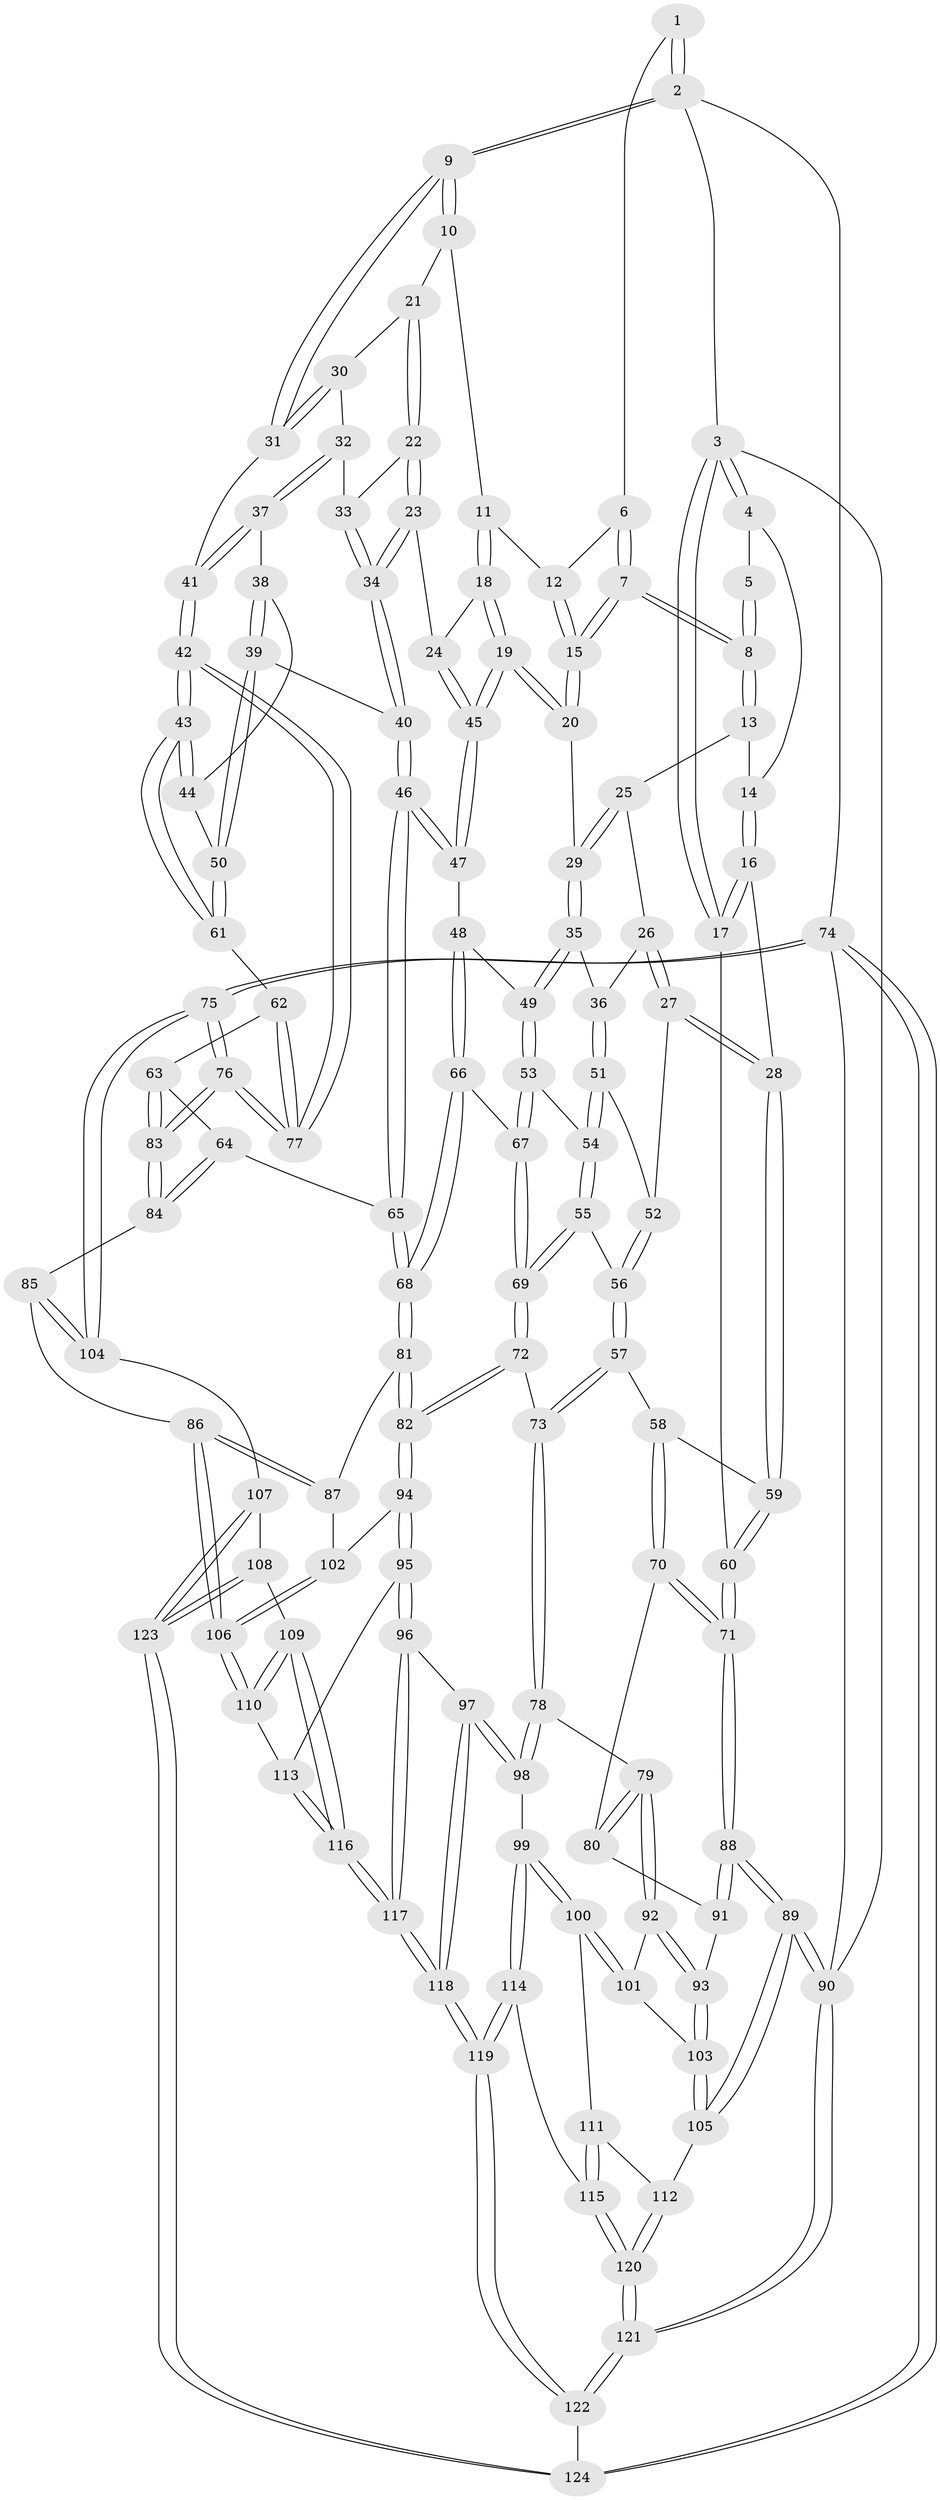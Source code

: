 // coarse degree distribution, {4: 0.4383561643835616, 6: 0.0684931506849315, 3: 0.0821917808219178, 5: 0.410958904109589}
// Generated by graph-tools (version 1.1) at 2025/52/02/27/25 19:52:37]
// undirected, 124 vertices, 307 edges
graph export_dot {
graph [start="1"]
  node [color=gray90,style=filled];
  1 [pos="+0.7678876949813833+0"];
  2 [pos="+1+0"];
  3 [pos="+0+0"];
  4 [pos="+0.24402881592523268+0"];
  5 [pos="+0.5245201651125988+0"];
  6 [pos="+0.7599676694977743+0"];
  7 [pos="+0.5401774681751242+0.11728457179399458"];
  8 [pos="+0.534635032496175+0.11066296728587208"];
  9 [pos="+1+0"];
  10 [pos="+0.8134417534926953+0.108366905457561"];
  11 [pos="+0.7691386923066971+0.0953677456269542"];
  12 [pos="+0.737224816299924+0.05497304669824558"];
  13 [pos="+0.2954261198620955+0.028492350219402215"];
  14 [pos="+0.27557021973299306+0"];
  15 [pos="+0.5565249814489184+0.14277426437252103"];
  16 [pos="+0.04714385082819784+0.2150414701833103"];
  17 [pos="+0+0.12619257153114308"];
  18 [pos="+0.7480784871694698+0.20270779323314628"];
  19 [pos="+0.5535053748348425+0.2120696588091332"];
  20 [pos="+0.5528857204512493+0.21127741460063076"];
  21 [pos="+0.8771827108910134+0.153552922967903"];
  22 [pos="+0.8760438378257499+0.16796252748875293"];
  23 [pos="+0.7835503596484108+0.27100826958717184"];
  24 [pos="+0.7794032940146679+0.26825266390124997"];
  25 [pos="+0.30305776014894+0.08191886849171914"];
  26 [pos="+0.28685114886655516+0.22480056318494393"];
  27 [pos="+0.13278387449300005+0.2854300424884632"];
  28 [pos="+0.11695667573982335+0.28616619426985906"];
  29 [pos="+0.4565228249866876+0.2415524524147881"];
  30 [pos="+0.9986202681557874+0.10599345000266372"];
  31 [pos="+1+0"];
  32 [pos="+0.9427446218402579+0.25713663805232195"];
  33 [pos="+0.9105030964131645+0.24171873021902934"];
  34 [pos="+0.8056807517998554+0.30449285803741727"];
  35 [pos="+0.4154565485007051+0.27312478613091706"];
  36 [pos="+0.3589998945107542+0.29500090501119497"];
  37 [pos="+0.953076374473282+0.2704459196326376"];
  38 [pos="+0.9449681082359298+0.29668126369593595"];
  39 [pos="+0.8670161549598285+0.36046546667806195"];
  40 [pos="+0.8093124370251682+0.32033622949993373"];
  41 [pos="+1+0.2468613774522013"];
  42 [pos="+1+0.4725137679899977"];
  43 [pos="+1+0.4407406066906794"];
  44 [pos="+0.9764429038968915+0.34836130346128685"];
  45 [pos="+0.5966631395437053+0.314376406351439"];
  46 [pos="+0.684129878030421+0.45635130537561697"];
  47 [pos="+0.5977061782978789+0.3415456743551658"];
  48 [pos="+0.5356282088169885+0.38183982810091044"];
  49 [pos="+0.47608217642101547+0.39472890204867345"];
  50 [pos="+0.8747459109993545+0.3771435922226534"];
  51 [pos="+0.3579343418831364+0.2983910341781"];
  52 [pos="+0.2663977221238939+0.3572667279913101"];
  53 [pos="+0.4507817839844928+0.41453891857667147"];
  54 [pos="+0.37741278471817297+0.4079139131518124"];
  55 [pos="+0.3508763225327822+0.4431870598263664"];
  56 [pos="+0.26724926117811537+0.4676805527397279"];
  57 [pos="+0.25754950188382314+0.4768599224148423"];
  58 [pos="+0.12112371619920692+0.4204552853335935"];
  59 [pos="+0.11626589015136736+0.3816425338703351"];
  60 [pos="+0+0.4241181889863759"];
  61 [pos="+0.8956045063380689+0.44181521791338546"];
  62 [pos="+0.8609867014322342+0.4873277082185583"];
  63 [pos="+0.8201643948194839+0.5241064454898003"];
  64 [pos="+0.786342011226407+0.5362262974562482"];
  65 [pos="+0.692845898645768+0.507217113667957"];
  66 [pos="+0.5130495641250196+0.5317132032507699"];
  67 [pos="+0.4784945060658442+0.535017342812494"];
  68 [pos="+0.6366683617193182+0.5590493377750276"];
  69 [pos="+0.43705568371863524+0.5604637874625221"];
  70 [pos="+0.04730872288039043+0.5217072622993252"];
  71 [pos="+0+0.5392268582461567"];
  72 [pos="+0.3895123779567802+0.6384344335960691"];
  73 [pos="+0.25945632858264545+0.6288530164646339"];
  74 [pos="+1+1"];
  75 [pos="+1+0.9843608997299113"];
  76 [pos="+1+0.7875326475393147"];
  77 [pos="+1+0.6935727515962751"];
  78 [pos="+0.2571048597433544+0.6305368423208548"];
  79 [pos="+0.24968645241511747+0.6329737929599438"];
  80 [pos="+0.10410809138641973+0.5867434506722397"];
  81 [pos="+0.6301847039289319+0.5997762134734399"];
  82 [pos="+0.419893431340934+0.6794381555428318"];
  83 [pos="+1+0.7533455818087555"];
  84 [pos="+0.810521911096451+0.644400828808023"];
  85 [pos="+0.7704670574250415+0.7345281762099387"];
  86 [pos="+0.6899855071837141+0.7471479253365161"];
  87 [pos="+0.6338389785949108+0.673114787167163"];
  88 [pos="+0+0.6201532219417683"];
  89 [pos="+0+0.9993100583545638"];
  90 [pos="+0+1"];
  91 [pos="+0.0609181856318109+0.6836163052274938"];
  92 [pos="+0.22466724289531764+0.6675761011923736"];
  93 [pos="+0.0822080030596952+0.7480491585201895"];
  94 [pos="+0.45049612017763946+0.7469658577780676"];
  95 [pos="+0.4355842539917258+0.793631810731457"];
  96 [pos="+0.3983409861904912+0.8176860967101616"];
  97 [pos="+0.3353656525611554+0.8428460498224125"];
  98 [pos="+0.31085681747816934+0.8398783237620263"];
  99 [pos="+0.2967575977671761+0.8455032512087673"];
  100 [pos="+0.20799866592873661+0.8054873849331715"];
  101 [pos="+0.20355750402432615+0.7708680931952449"];
  102 [pos="+0.5033522177099156+0.7434425824328272"];
  103 [pos="+0.07528385501651494+0.7707488820516685"];
  104 [pos="+0.9491393743576002+0.8799305868711256"];
  105 [pos="+0.043871411532394364+0.8325455478227177"];
  106 [pos="+0.6510499786151032+0.8594965697041291"];
  107 [pos="+0.8057241424404742+0.8942361667513911"];
  108 [pos="+0.651989764166776+0.8888512210338634"];
  109 [pos="+0.6508736128149055+0.8876563913915746"];
  110 [pos="+0.6505640294542278+0.8855092261176958"];
  111 [pos="+0.17690519832186063+0.8281413456507342"];
  112 [pos="+0.07226544703146441+0.8429535948880964"];
  113 [pos="+0.44059462441040737+0.800321301199408"];
  114 [pos="+0.2463057139165502+0.9148132281282775"];
  115 [pos="+0.21314337929625435+0.9164190166778198"];
  116 [pos="+0.5086762759907726+0.9425912962383001"];
  117 [pos="+0.4385919607307377+1"];
  118 [pos="+0.4047657587919491+1"];
  119 [pos="+0.38809826197645675+1"];
  120 [pos="+0.1660574346656202+0.9374372363802973"];
  121 [pos="+0.030140185497012573+1"];
  122 [pos="+0.3871764207589931+1"];
  123 [pos="+0.6903944939820796+1"];
  124 [pos="+0.707864372951164+1"];
  1 -- 2;
  1 -- 2;
  1 -- 6;
  2 -- 3;
  2 -- 9;
  2 -- 9;
  2 -- 74;
  3 -- 4;
  3 -- 4;
  3 -- 17;
  3 -- 17;
  3 -- 90;
  4 -- 5;
  4 -- 14;
  5 -- 8;
  5 -- 8;
  6 -- 7;
  6 -- 7;
  6 -- 12;
  7 -- 8;
  7 -- 8;
  7 -- 15;
  7 -- 15;
  8 -- 13;
  8 -- 13;
  9 -- 10;
  9 -- 10;
  9 -- 31;
  9 -- 31;
  10 -- 11;
  10 -- 21;
  11 -- 12;
  11 -- 18;
  11 -- 18;
  12 -- 15;
  12 -- 15;
  13 -- 14;
  13 -- 25;
  14 -- 16;
  14 -- 16;
  15 -- 20;
  15 -- 20;
  16 -- 17;
  16 -- 17;
  16 -- 28;
  17 -- 60;
  18 -- 19;
  18 -- 19;
  18 -- 24;
  19 -- 20;
  19 -- 20;
  19 -- 45;
  19 -- 45;
  20 -- 29;
  21 -- 22;
  21 -- 22;
  21 -- 30;
  22 -- 23;
  22 -- 23;
  22 -- 33;
  23 -- 24;
  23 -- 34;
  23 -- 34;
  24 -- 45;
  24 -- 45;
  25 -- 26;
  25 -- 29;
  25 -- 29;
  26 -- 27;
  26 -- 27;
  26 -- 36;
  27 -- 28;
  27 -- 28;
  27 -- 52;
  28 -- 59;
  28 -- 59;
  29 -- 35;
  29 -- 35;
  30 -- 31;
  30 -- 31;
  30 -- 32;
  31 -- 41;
  32 -- 33;
  32 -- 37;
  32 -- 37;
  33 -- 34;
  33 -- 34;
  34 -- 40;
  34 -- 40;
  35 -- 36;
  35 -- 49;
  35 -- 49;
  36 -- 51;
  36 -- 51;
  37 -- 38;
  37 -- 41;
  37 -- 41;
  38 -- 39;
  38 -- 39;
  38 -- 44;
  39 -- 40;
  39 -- 50;
  39 -- 50;
  40 -- 46;
  40 -- 46;
  41 -- 42;
  41 -- 42;
  42 -- 43;
  42 -- 43;
  42 -- 77;
  42 -- 77;
  43 -- 44;
  43 -- 44;
  43 -- 61;
  43 -- 61;
  44 -- 50;
  45 -- 47;
  45 -- 47;
  46 -- 47;
  46 -- 47;
  46 -- 65;
  46 -- 65;
  47 -- 48;
  48 -- 49;
  48 -- 66;
  48 -- 66;
  49 -- 53;
  49 -- 53;
  50 -- 61;
  50 -- 61;
  51 -- 52;
  51 -- 54;
  51 -- 54;
  52 -- 56;
  52 -- 56;
  53 -- 54;
  53 -- 67;
  53 -- 67;
  54 -- 55;
  54 -- 55;
  55 -- 56;
  55 -- 69;
  55 -- 69;
  56 -- 57;
  56 -- 57;
  57 -- 58;
  57 -- 73;
  57 -- 73;
  58 -- 59;
  58 -- 70;
  58 -- 70;
  59 -- 60;
  59 -- 60;
  60 -- 71;
  60 -- 71;
  61 -- 62;
  62 -- 63;
  62 -- 77;
  62 -- 77;
  63 -- 64;
  63 -- 83;
  63 -- 83;
  64 -- 65;
  64 -- 84;
  64 -- 84;
  65 -- 68;
  65 -- 68;
  66 -- 67;
  66 -- 68;
  66 -- 68;
  67 -- 69;
  67 -- 69;
  68 -- 81;
  68 -- 81;
  69 -- 72;
  69 -- 72;
  70 -- 71;
  70 -- 71;
  70 -- 80;
  71 -- 88;
  71 -- 88;
  72 -- 73;
  72 -- 82;
  72 -- 82;
  73 -- 78;
  73 -- 78;
  74 -- 75;
  74 -- 75;
  74 -- 124;
  74 -- 124;
  74 -- 90;
  75 -- 76;
  75 -- 76;
  75 -- 104;
  75 -- 104;
  76 -- 77;
  76 -- 77;
  76 -- 83;
  76 -- 83;
  78 -- 79;
  78 -- 98;
  78 -- 98;
  79 -- 80;
  79 -- 80;
  79 -- 92;
  79 -- 92;
  80 -- 91;
  81 -- 82;
  81 -- 82;
  81 -- 87;
  82 -- 94;
  82 -- 94;
  83 -- 84;
  83 -- 84;
  84 -- 85;
  85 -- 86;
  85 -- 104;
  85 -- 104;
  86 -- 87;
  86 -- 87;
  86 -- 106;
  86 -- 106;
  87 -- 102;
  88 -- 89;
  88 -- 89;
  88 -- 91;
  88 -- 91;
  89 -- 90;
  89 -- 90;
  89 -- 105;
  89 -- 105;
  90 -- 121;
  90 -- 121;
  91 -- 93;
  92 -- 93;
  92 -- 93;
  92 -- 101;
  93 -- 103;
  93 -- 103;
  94 -- 95;
  94 -- 95;
  94 -- 102;
  95 -- 96;
  95 -- 96;
  95 -- 113;
  96 -- 97;
  96 -- 117;
  96 -- 117;
  97 -- 98;
  97 -- 98;
  97 -- 118;
  97 -- 118;
  98 -- 99;
  99 -- 100;
  99 -- 100;
  99 -- 114;
  99 -- 114;
  100 -- 101;
  100 -- 101;
  100 -- 111;
  101 -- 103;
  102 -- 106;
  102 -- 106;
  103 -- 105;
  103 -- 105;
  104 -- 107;
  105 -- 112;
  106 -- 110;
  106 -- 110;
  107 -- 108;
  107 -- 123;
  107 -- 123;
  108 -- 109;
  108 -- 123;
  108 -- 123;
  109 -- 110;
  109 -- 110;
  109 -- 116;
  109 -- 116;
  110 -- 113;
  111 -- 112;
  111 -- 115;
  111 -- 115;
  112 -- 120;
  112 -- 120;
  113 -- 116;
  113 -- 116;
  114 -- 115;
  114 -- 119;
  114 -- 119;
  115 -- 120;
  115 -- 120;
  116 -- 117;
  116 -- 117;
  117 -- 118;
  117 -- 118;
  118 -- 119;
  118 -- 119;
  119 -- 122;
  119 -- 122;
  120 -- 121;
  120 -- 121;
  121 -- 122;
  121 -- 122;
  122 -- 124;
  123 -- 124;
  123 -- 124;
}
